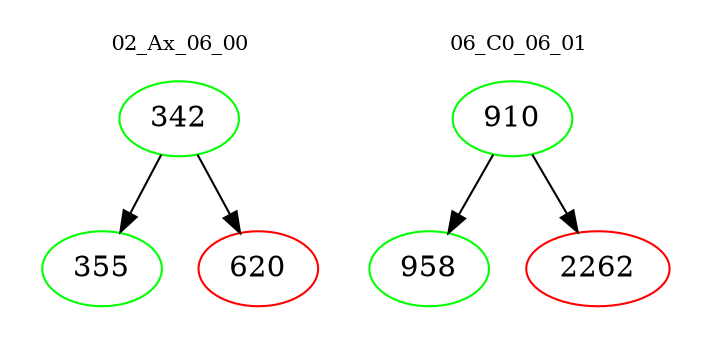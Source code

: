 digraph{
subgraph cluster_0 {
color = white
label = "02_Ax_06_00";
fontsize=10;
T0_342 [label="342", color="green"]
T0_342 -> T0_355 [color="black"]
T0_355 [label="355", color="green"]
T0_342 -> T0_620 [color="black"]
T0_620 [label="620", color="red"]
}
subgraph cluster_1 {
color = white
label = "06_C0_06_01";
fontsize=10;
T1_910 [label="910", color="green"]
T1_910 -> T1_958 [color="black"]
T1_958 [label="958", color="green"]
T1_910 -> T1_2262 [color="black"]
T1_2262 [label="2262", color="red"]
}
}
